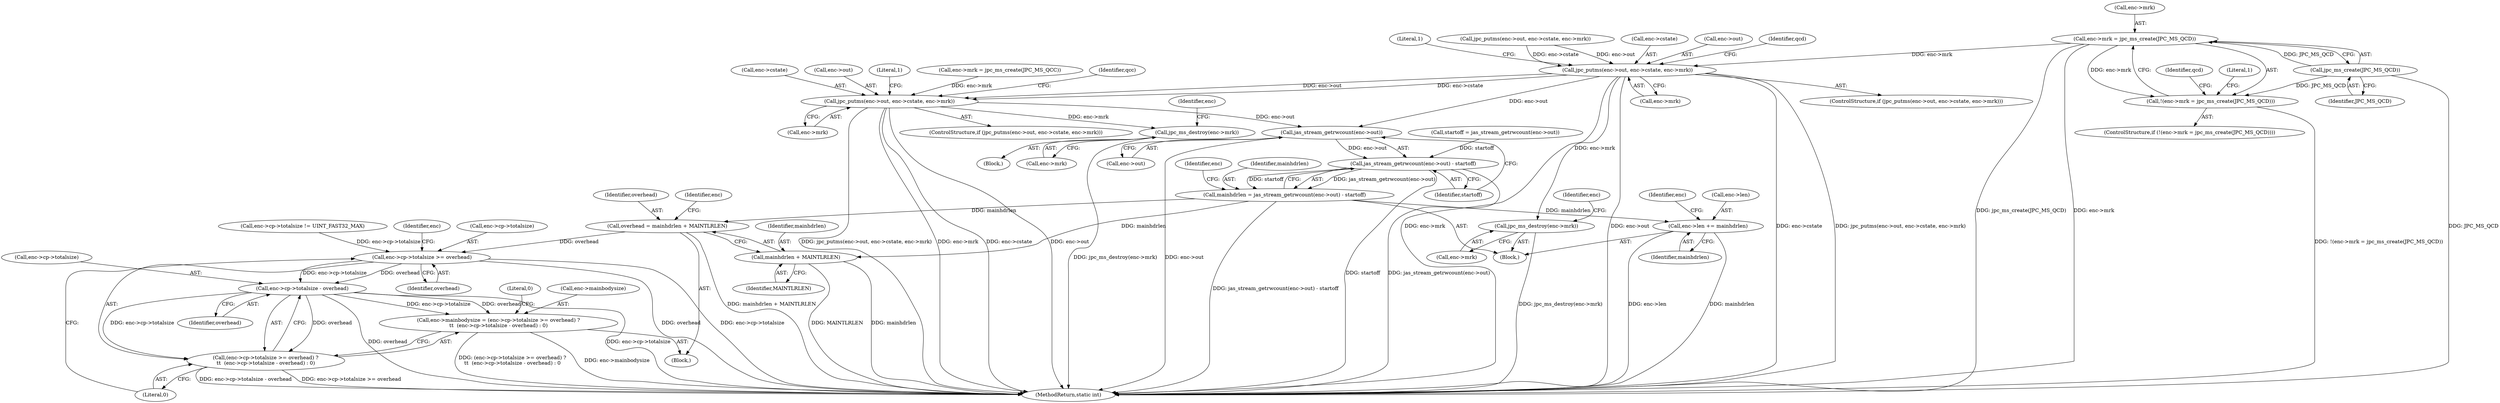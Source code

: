 digraph "0_jasper_d42b2388f7f8e0332c846675133acea151fc557a_38@API" {
"1000901" [label="(Call,enc->mrk = jpc_ms_create(JPC_MS_QCD))"];
"1000905" [label="(Call,jpc_ms_create(JPC_MS_QCD))"];
"1000900" [label="(Call,!(enc->mrk = jpc_ms_create(JPC_MS_QCD)))"];
"1000973" [label="(Call,jpc_putms(enc->out, enc->cstate, enc->mrk))"];
"1000994" [label="(Call,jpc_ms_destroy(enc->mrk))"];
"1001100" [label="(Call,jpc_putms(enc->out, enc->cstate, enc->mrk))"];
"1001121" [label="(Call,jpc_ms_destroy(enc->mrk))"];
"1001133" [label="(Call,jas_stream_getrwcount(enc->out))"];
"1001132" [label="(Call,jas_stream_getrwcount(enc->out) - startoff)"];
"1001130" [label="(Call,mainhdrlen = jas_stream_getrwcount(enc->out) - startoff)"];
"1001138" [label="(Call,enc->len += mainhdrlen)"];
"1001153" [label="(Call,overhead = mainhdrlen + MAINTLRLEN)"];
"1001163" [label="(Call,enc->cp->totalsize >= overhead)"];
"1001170" [label="(Call,enc->cp->totalsize - overhead)"];
"1001158" [label="(Call,enc->mainbodysize = (enc->cp->totalsize >= overhead) ?\n\t\t  (enc->cp->totalsize - overhead) : 0)"];
"1001162" [label="(Call,(enc->cp->totalsize >= overhead) ?\n\t\t  (enc->cp->totalsize - overhead) : 0)"];
"1001155" [label="(Call,mainhdrlen + MAINTLRLEN)"];
"1000977" [label="(Call,enc->cstate)"];
"1001140" [label="(Identifier,enc)"];
"1001153" [label="(Call,overhead = mainhdrlen + MAINTLRLEN)"];
"1001155" [label="(Call,mainhdrlen + MAINTLRLEN)"];
"1001130" [label="(Call,mainhdrlen = jas_stream_getrwcount(enc->out) - startoff)"];
"1001132" [label="(Call,jas_stream_getrwcount(enc->out) - startoff)"];
"1001142" [label="(Identifier,mainhdrlen)"];
"1001164" [label="(Call,enc->cp->totalsize)"];
"1001133" [label="(Call,jas_stream_getrwcount(enc->out))"];
"1001144" [label="(Call,enc->cp->totalsize != UINT_FAST32_MAX)"];
"1001158" [label="(Call,enc->mainbodysize = (enc->cp->totalsize >= overhead) ?\n\t\t  (enc->cp->totalsize - overhead) : 0)"];
"1001099" [label="(ControlStructure,if (jpc_putms(enc->out, enc->cstate, enc->mrk)))"];
"1000912" [label="(Identifier,qcd)"];
"1001104" [label="(Call,enc->cstate)"];
"1001163" [label="(Call,enc->cp->totalsize >= overhead)"];
"1000974" [label="(Call,enc->out)"];
"1000900" [label="(Call,!(enc->mrk = jpc_ms_create(JPC_MS_QCD)))"];
"1001139" [label="(Call,enc->len)"];
"1001138" [label="(Call,enc->len += mainhdrlen)"];
"1000874" [label="(Call,jpc_putms(enc->out, enc->cstate, enc->mrk))"];
"1001169" [label="(Identifier,overhead)"];
"1001107" [label="(Call,enc->mrk)"];
"1001122" [label="(Call,enc->mrk)"];
"1000906" [label="(Identifier,JPC_MS_QCD)"];
"1001121" [label="(Call,jpc_ms_destroy(enc->mrk))"];
"1000910" [label="(Literal,1)"];
"1000990" [label="(Identifier,qcd)"];
"1001101" [label="(Call,enc->out)"];
"1001131" [label="(Identifier,mainhdrlen)"];
"1001020" [label="(Block,)"];
"1000972" [label="(ControlStructure,if (jpc_putms(enc->out, enc->cstate, enc->mrk)))"];
"1001157" [label="(Identifier,MAINTLRLEN)"];
"1000986" [label="(Literal,1)"];
"1000905" [label="(Call,jpc_ms_create(JPC_MS_QCD))"];
"1001176" [label="(Identifier,overhead)"];
"1001000" [label="(Identifier,enc)"];
"1001162" [label="(Call,(enc->cp->totalsize >= overhead) ?\n\t\t  (enc->cp->totalsize - overhead) : 0)"];
"1001173" [label="(Identifier,enc)"];
"1001170" [label="(Call,enc->cp->totalsize - overhead)"];
"1001187" [label="(MethodReturn,static int)"];
"1001137" [label="(Identifier,startoff)"];
"1001154" [label="(Identifier,overhead)"];
"1001177" [label="(Literal,0)"];
"1000994" [label="(Call,jpc_ms_destroy(enc->mrk))"];
"1001186" [label="(Literal,0)"];
"1001171" [label="(Call,enc->cp->totalsize)"];
"1000106" [label="(Block,)"];
"1000134" [label="(Call,startoff = jas_stream_getrwcount(enc->out))"];
"1001151" [label="(Block,)"];
"1000901" [label="(Call,enc->mrk = jpc_ms_create(JPC_MS_QCD))"];
"1001113" [label="(Literal,1)"];
"1001023" [label="(Call,enc->mrk = jpc_ms_create(JPC_MS_QCC))"];
"1000973" [label="(Call,jpc_putms(enc->out, enc->cstate, enc->mrk))"];
"1001160" [label="(Identifier,enc)"];
"1000899" [label="(ControlStructure,if (!(enc->mrk = jpc_ms_create(JPC_MS_QCD))))"];
"1001159" [label="(Call,enc->mainbodysize)"];
"1001127" [label="(Identifier,enc)"];
"1000902" [label="(Call,enc->mrk)"];
"1001147" [label="(Identifier,enc)"];
"1001117" [label="(Identifier,qcc)"];
"1000980" [label="(Call,enc->mrk)"];
"1001156" [label="(Identifier,mainhdrlen)"];
"1001100" [label="(Call,jpc_putms(enc->out, enc->cstate, enc->mrk))"];
"1000995" [label="(Call,enc->mrk)"];
"1001134" [label="(Call,enc->out)"];
"1000901" -> "1000900"  [label="AST: "];
"1000901" -> "1000905"  [label="CFG: "];
"1000902" -> "1000901"  [label="AST: "];
"1000905" -> "1000901"  [label="AST: "];
"1000900" -> "1000901"  [label="CFG: "];
"1000901" -> "1001187"  [label="DDG: jpc_ms_create(JPC_MS_QCD)"];
"1000901" -> "1001187"  [label="DDG: enc->mrk"];
"1000901" -> "1000900"  [label="DDG: enc->mrk"];
"1000905" -> "1000901"  [label="DDG: JPC_MS_QCD"];
"1000901" -> "1000973"  [label="DDG: enc->mrk"];
"1000905" -> "1000906"  [label="CFG: "];
"1000906" -> "1000905"  [label="AST: "];
"1000905" -> "1001187"  [label="DDG: JPC_MS_QCD"];
"1000905" -> "1000900"  [label="DDG: JPC_MS_QCD"];
"1000900" -> "1000899"  [label="AST: "];
"1000910" -> "1000900"  [label="CFG: "];
"1000912" -> "1000900"  [label="CFG: "];
"1000900" -> "1001187"  [label="DDG: !(enc->mrk = jpc_ms_create(JPC_MS_QCD))"];
"1000973" -> "1000972"  [label="AST: "];
"1000973" -> "1000980"  [label="CFG: "];
"1000974" -> "1000973"  [label="AST: "];
"1000977" -> "1000973"  [label="AST: "];
"1000980" -> "1000973"  [label="AST: "];
"1000986" -> "1000973"  [label="CFG: "];
"1000990" -> "1000973"  [label="CFG: "];
"1000973" -> "1001187"  [label="DDG: enc->out"];
"1000973" -> "1001187"  [label="DDG: enc->cstate"];
"1000973" -> "1001187"  [label="DDG: jpc_putms(enc->out, enc->cstate, enc->mrk)"];
"1000973" -> "1001187"  [label="DDG: enc->mrk"];
"1000874" -> "1000973"  [label="DDG: enc->out"];
"1000874" -> "1000973"  [label="DDG: enc->cstate"];
"1000973" -> "1000994"  [label="DDG: enc->mrk"];
"1000973" -> "1001100"  [label="DDG: enc->out"];
"1000973" -> "1001100"  [label="DDG: enc->cstate"];
"1000973" -> "1001133"  [label="DDG: enc->out"];
"1000994" -> "1000106"  [label="AST: "];
"1000994" -> "1000995"  [label="CFG: "];
"1000995" -> "1000994"  [label="AST: "];
"1001000" -> "1000994"  [label="CFG: "];
"1000994" -> "1001187"  [label="DDG: jpc_ms_destroy(enc->mrk)"];
"1001100" -> "1001099"  [label="AST: "];
"1001100" -> "1001107"  [label="CFG: "];
"1001101" -> "1001100"  [label="AST: "];
"1001104" -> "1001100"  [label="AST: "];
"1001107" -> "1001100"  [label="AST: "];
"1001113" -> "1001100"  [label="CFG: "];
"1001117" -> "1001100"  [label="CFG: "];
"1001100" -> "1001187"  [label="DDG: jpc_putms(enc->out, enc->cstate, enc->mrk)"];
"1001100" -> "1001187"  [label="DDG: enc->cstate"];
"1001100" -> "1001187"  [label="DDG: enc->mrk"];
"1001100" -> "1001187"  [label="DDG: enc->out"];
"1001023" -> "1001100"  [label="DDG: enc->mrk"];
"1001100" -> "1001121"  [label="DDG: enc->mrk"];
"1001100" -> "1001133"  [label="DDG: enc->out"];
"1001121" -> "1001020"  [label="AST: "];
"1001121" -> "1001122"  [label="CFG: "];
"1001122" -> "1001121"  [label="AST: "];
"1001127" -> "1001121"  [label="CFG: "];
"1001121" -> "1001187"  [label="DDG: jpc_ms_destroy(enc->mrk)"];
"1001133" -> "1001132"  [label="AST: "];
"1001133" -> "1001134"  [label="CFG: "];
"1001134" -> "1001133"  [label="AST: "];
"1001137" -> "1001133"  [label="CFG: "];
"1001133" -> "1001187"  [label="DDG: enc->out"];
"1001133" -> "1001132"  [label="DDG: enc->out"];
"1001132" -> "1001130"  [label="AST: "];
"1001132" -> "1001137"  [label="CFG: "];
"1001137" -> "1001132"  [label="AST: "];
"1001130" -> "1001132"  [label="CFG: "];
"1001132" -> "1001187"  [label="DDG: startoff"];
"1001132" -> "1001187"  [label="DDG: jas_stream_getrwcount(enc->out)"];
"1001132" -> "1001130"  [label="DDG: jas_stream_getrwcount(enc->out)"];
"1001132" -> "1001130"  [label="DDG: startoff"];
"1000134" -> "1001132"  [label="DDG: startoff"];
"1001130" -> "1000106"  [label="AST: "];
"1001131" -> "1001130"  [label="AST: "];
"1001140" -> "1001130"  [label="CFG: "];
"1001130" -> "1001187"  [label="DDG: jas_stream_getrwcount(enc->out) - startoff"];
"1001130" -> "1001138"  [label="DDG: mainhdrlen"];
"1001130" -> "1001153"  [label="DDG: mainhdrlen"];
"1001130" -> "1001155"  [label="DDG: mainhdrlen"];
"1001138" -> "1000106"  [label="AST: "];
"1001138" -> "1001142"  [label="CFG: "];
"1001139" -> "1001138"  [label="AST: "];
"1001142" -> "1001138"  [label="AST: "];
"1001147" -> "1001138"  [label="CFG: "];
"1001138" -> "1001187"  [label="DDG: enc->len"];
"1001138" -> "1001187"  [label="DDG: mainhdrlen"];
"1001153" -> "1001151"  [label="AST: "];
"1001153" -> "1001155"  [label="CFG: "];
"1001154" -> "1001153"  [label="AST: "];
"1001155" -> "1001153"  [label="AST: "];
"1001160" -> "1001153"  [label="CFG: "];
"1001153" -> "1001187"  [label="DDG: mainhdrlen + MAINTLRLEN"];
"1001153" -> "1001163"  [label="DDG: overhead"];
"1001163" -> "1001162"  [label="AST: "];
"1001163" -> "1001169"  [label="CFG: "];
"1001164" -> "1001163"  [label="AST: "];
"1001169" -> "1001163"  [label="AST: "];
"1001173" -> "1001163"  [label="CFG: "];
"1001177" -> "1001163"  [label="CFG: "];
"1001163" -> "1001187"  [label="DDG: enc->cp->totalsize"];
"1001163" -> "1001187"  [label="DDG: overhead"];
"1001144" -> "1001163"  [label="DDG: enc->cp->totalsize"];
"1001163" -> "1001170"  [label="DDG: enc->cp->totalsize"];
"1001163" -> "1001170"  [label="DDG: overhead"];
"1001170" -> "1001162"  [label="AST: "];
"1001170" -> "1001176"  [label="CFG: "];
"1001171" -> "1001170"  [label="AST: "];
"1001176" -> "1001170"  [label="AST: "];
"1001162" -> "1001170"  [label="CFG: "];
"1001170" -> "1001187"  [label="DDG: overhead"];
"1001170" -> "1001187"  [label="DDG: enc->cp->totalsize"];
"1001170" -> "1001158"  [label="DDG: enc->cp->totalsize"];
"1001170" -> "1001158"  [label="DDG: overhead"];
"1001170" -> "1001162"  [label="DDG: enc->cp->totalsize"];
"1001170" -> "1001162"  [label="DDG: overhead"];
"1001158" -> "1001151"  [label="AST: "];
"1001158" -> "1001162"  [label="CFG: "];
"1001159" -> "1001158"  [label="AST: "];
"1001162" -> "1001158"  [label="AST: "];
"1001186" -> "1001158"  [label="CFG: "];
"1001158" -> "1001187"  [label="DDG: enc->mainbodysize"];
"1001158" -> "1001187"  [label="DDG: (enc->cp->totalsize >= overhead) ?\n\t\t  (enc->cp->totalsize - overhead) : 0"];
"1001162" -> "1001177"  [label="CFG: "];
"1001177" -> "1001162"  [label="AST: "];
"1001162" -> "1001187"  [label="DDG: enc->cp->totalsize >= overhead"];
"1001162" -> "1001187"  [label="DDG: enc->cp->totalsize - overhead"];
"1001155" -> "1001157"  [label="CFG: "];
"1001156" -> "1001155"  [label="AST: "];
"1001157" -> "1001155"  [label="AST: "];
"1001155" -> "1001187"  [label="DDG: mainhdrlen"];
"1001155" -> "1001187"  [label="DDG: MAINTLRLEN"];
}
